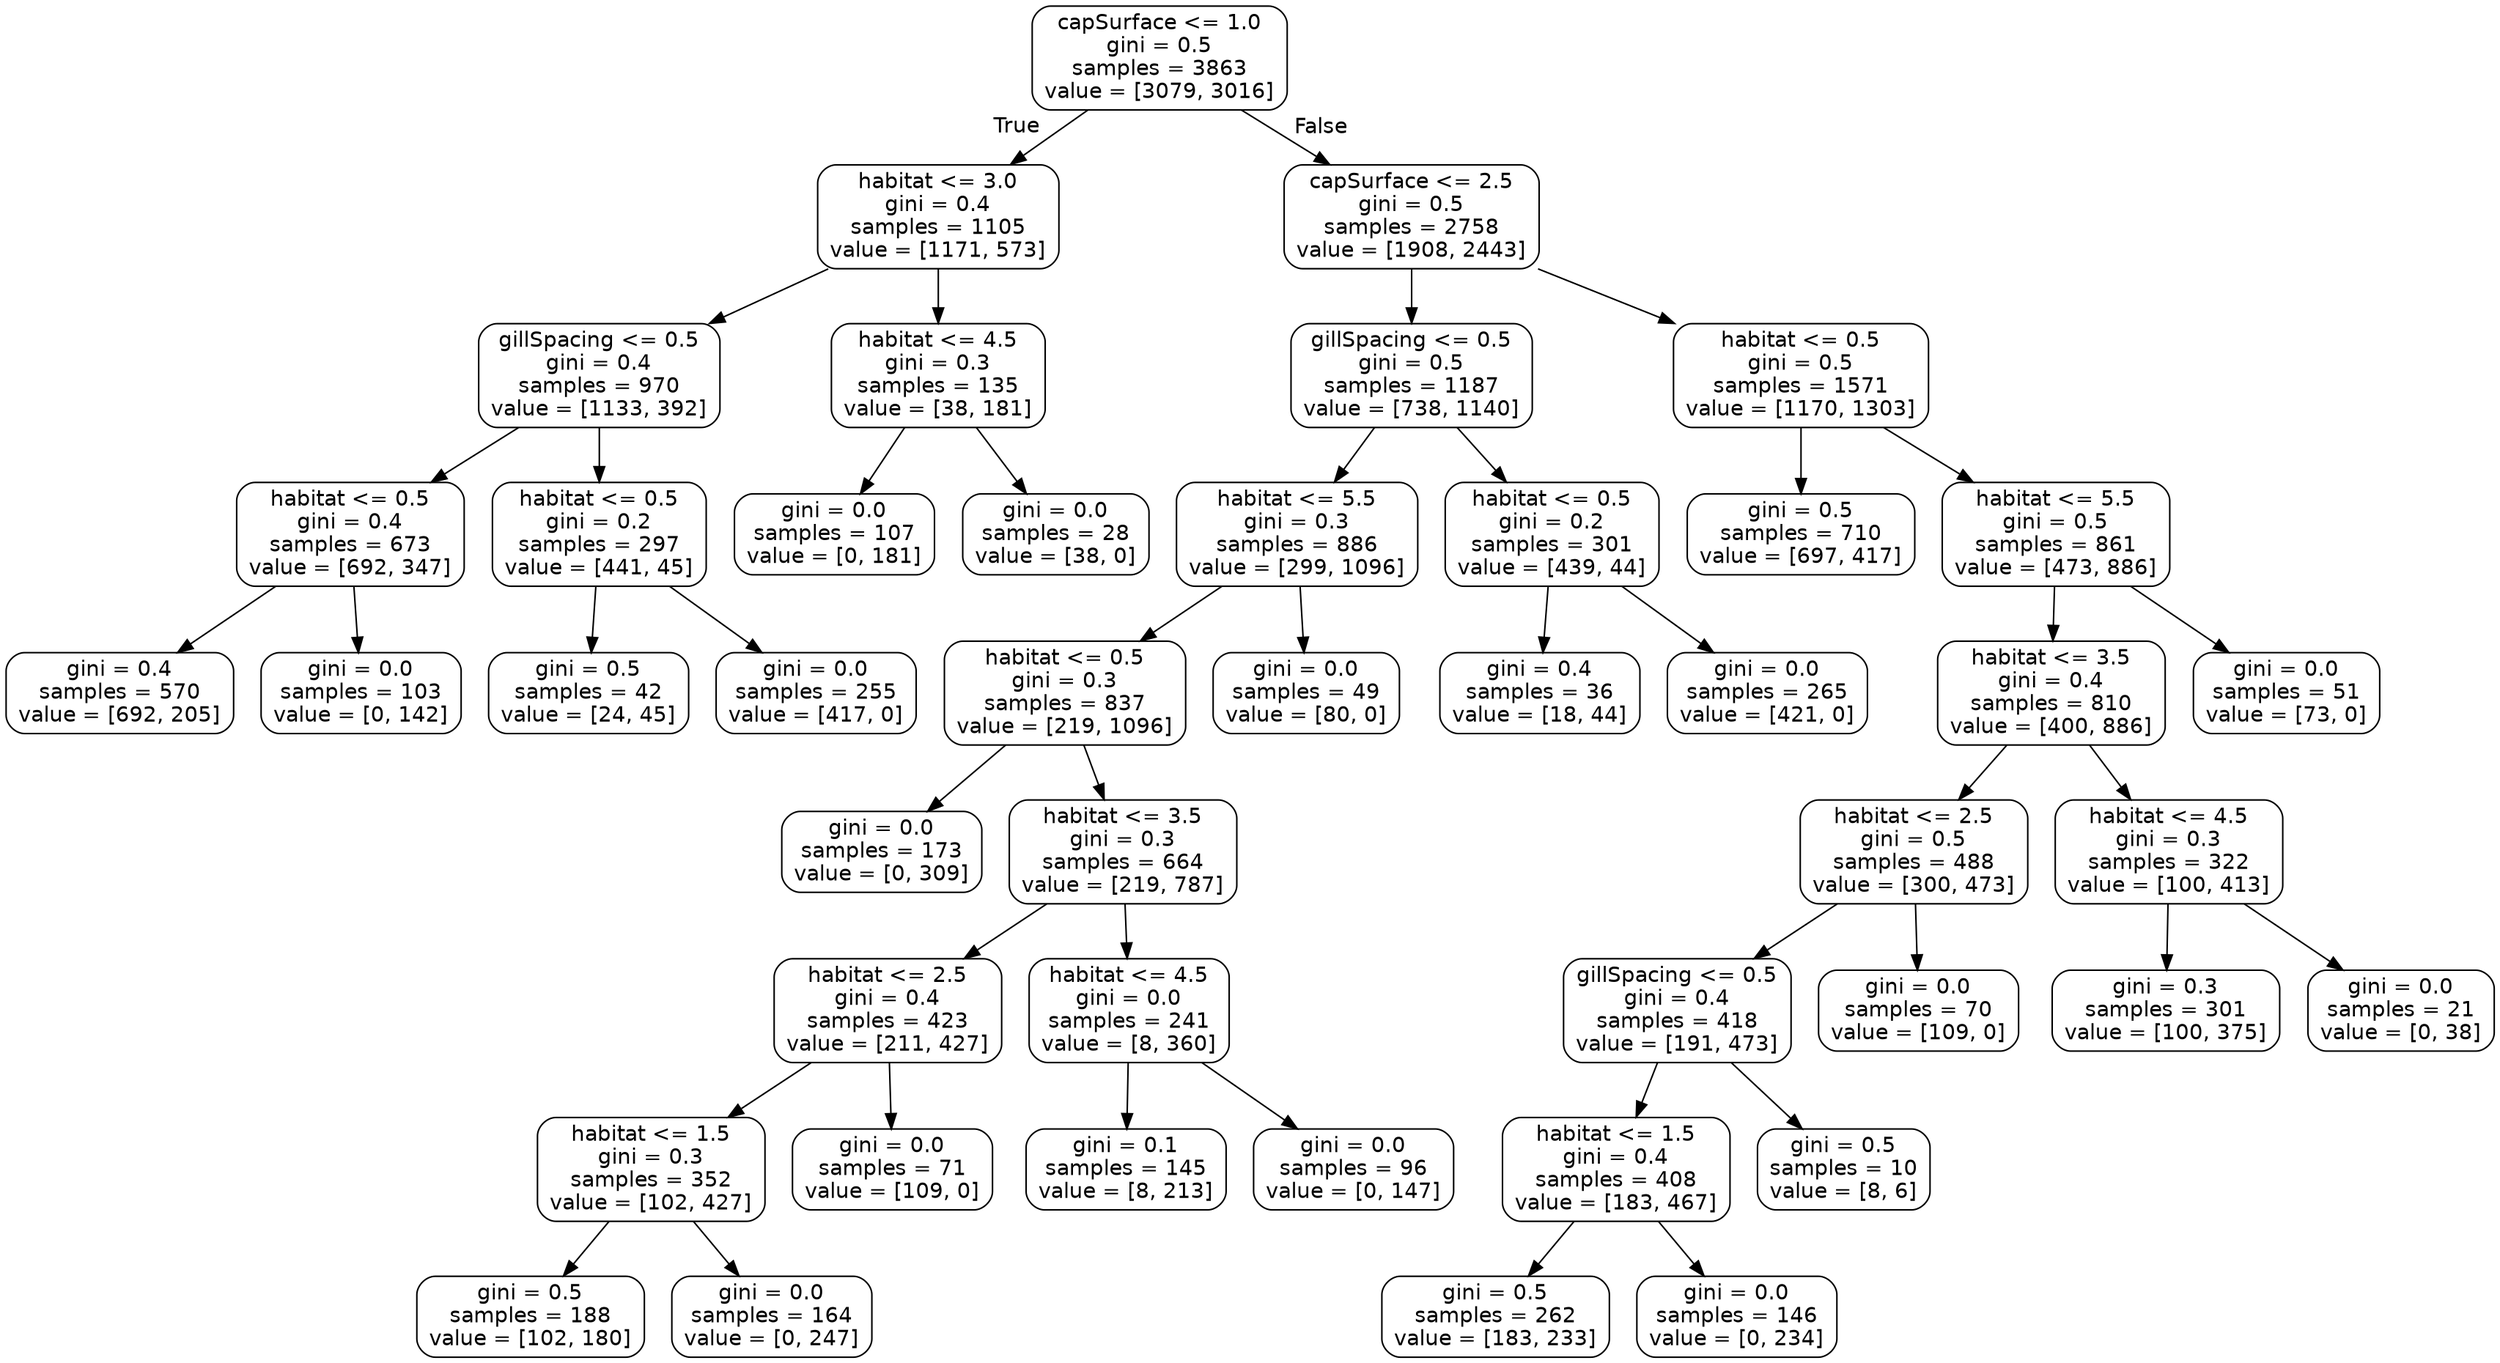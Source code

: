 digraph Tree {
node [shape=box, style="rounded", color="black", fontname="helvetica"] ;
edge [fontname="helvetica"] ;
0 [label="capSurface <= 1.0\ngini = 0.5\nsamples = 3863\nvalue = [3079, 3016]"] ;
1 [label="habitat <= 3.0\ngini = 0.4\nsamples = 1105\nvalue = [1171, 573]"] ;
0 -> 1 [labeldistance=2.5, labelangle=45, headlabel="True"] ;
2 [label="gillSpacing <= 0.5\ngini = 0.4\nsamples = 970\nvalue = [1133, 392]"] ;
1 -> 2 ;
3 [label="habitat <= 0.5\ngini = 0.4\nsamples = 673\nvalue = [692, 347]"] ;
2 -> 3 ;
4 [label="gini = 0.4\nsamples = 570\nvalue = [692, 205]"] ;
3 -> 4 ;
5 [label="gini = 0.0\nsamples = 103\nvalue = [0, 142]"] ;
3 -> 5 ;
6 [label="habitat <= 0.5\ngini = 0.2\nsamples = 297\nvalue = [441, 45]"] ;
2 -> 6 ;
7 [label="gini = 0.5\nsamples = 42\nvalue = [24, 45]"] ;
6 -> 7 ;
8 [label="gini = 0.0\nsamples = 255\nvalue = [417, 0]"] ;
6 -> 8 ;
9 [label="habitat <= 4.5\ngini = 0.3\nsamples = 135\nvalue = [38, 181]"] ;
1 -> 9 ;
10 [label="gini = 0.0\nsamples = 107\nvalue = [0, 181]"] ;
9 -> 10 ;
11 [label="gini = 0.0\nsamples = 28\nvalue = [38, 0]"] ;
9 -> 11 ;
12 [label="capSurface <= 2.5\ngini = 0.5\nsamples = 2758\nvalue = [1908, 2443]"] ;
0 -> 12 [labeldistance=2.5, labelangle=-45, headlabel="False"] ;
13 [label="gillSpacing <= 0.5\ngini = 0.5\nsamples = 1187\nvalue = [738, 1140]"] ;
12 -> 13 ;
14 [label="habitat <= 5.5\ngini = 0.3\nsamples = 886\nvalue = [299, 1096]"] ;
13 -> 14 ;
15 [label="habitat <= 0.5\ngini = 0.3\nsamples = 837\nvalue = [219, 1096]"] ;
14 -> 15 ;
16 [label="gini = 0.0\nsamples = 173\nvalue = [0, 309]"] ;
15 -> 16 ;
17 [label="habitat <= 3.5\ngini = 0.3\nsamples = 664\nvalue = [219, 787]"] ;
15 -> 17 ;
18 [label="habitat <= 2.5\ngini = 0.4\nsamples = 423\nvalue = [211, 427]"] ;
17 -> 18 ;
19 [label="habitat <= 1.5\ngini = 0.3\nsamples = 352\nvalue = [102, 427]"] ;
18 -> 19 ;
20 [label="gini = 0.5\nsamples = 188\nvalue = [102, 180]"] ;
19 -> 20 ;
21 [label="gini = 0.0\nsamples = 164\nvalue = [0, 247]"] ;
19 -> 21 ;
22 [label="gini = 0.0\nsamples = 71\nvalue = [109, 0]"] ;
18 -> 22 ;
23 [label="habitat <= 4.5\ngini = 0.0\nsamples = 241\nvalue = [8, 360]"] ;
17 -> 23 ;
24 [label="gini = 0.1\nsamples = 145\nvalue = [8, 213]"] ;
23 -> 24 ;
25 [label="gini = 0.0\nsamples = 96\nvalue = [0, 147]"] ;
23 -> 25 ;
26 [label="gini = 0.0\nsamples = 49\nvalue = [80, 0]"] ;
14 -> 26 ;
27 [label="habitat <= 0.5\ngini = 0.2\nsamples = 301\nvalue = [439, 44]"] ;
13 -> 27 ;
28 [label="gini = 0.4\nsamples = 36\nvalue = [18, 44]"] ;
27 -> 28 ;
29 [label="gini = 0.0\nsamples = 265\nvalue = [421, 0]"] ;
27 -> 29 ;
30 [label="habitat <= 0.5\ngini = 0.5\nsamples = 1571\nvalue = [1170, 1303]"] ;
12 -> 30 ;
31 [label="gini = 0.5\nsamples = 710\nvalue = [697, 417]"] ;
30 -> 31 ;
32 [label="habitat <= 5.5\ngini = 0.5\nsamples = 861\nvalue = [473, 886]"] ;
30 -> 32 ;
33 [label="habitat <= 3.5\ngini = 0.4\nsamples = 810\nvalue = [400, 886]"] ;
32 -> 33 ;
34 [label="habitat <= 2.5\ngini = 0.5\nsamples = 488\nvalue = [300, 473]"] ;
33 -> 34 ;
35 [label="gillSpacing <= 0.5\ngini = 0.4\nsamples = 418\nvalue = [191, 473]"] ;
34 -> 35 ;
36 [label="habitat <= 1.5\ngini = 0.4\nsamples = 408\nvalue = [183, 467]"] ;
35 -> 36 ;
37 [label="gini = 0.5\nsamples = 262\nvalue = [183, 233]"] ;
36 -> 37 ;
38 [label="gini = 0.0\nsamples = 146\nvalue = [0, 234]"] ;
36 -> 38 ;
39 [label="gini = 0.5\nsamples = 10\nvalue = [8, 6]"] ;
35 -> 39 ;
40 [label="gini = 0.0\nsamples = 70\nvalue = [109, 0]"] ;
34 -> 40 ;
41 [label="habitat <= 4.5\ngini = 0.3\nsamples = 322\nvalue = [100, 413]"] ;
33 -> 41 ;
42 [label="gini = 0.3\nsamples = 301\nvalue = [100, 375]"] ;
41 -> 42 ;
43 [label="gini = 0.0\nsamples = 21\nvalue = [0, 38]"] ;
41 -> 43 ;
44 [label="gini = 0.0\nsamples = 51\nvalue = [73, 0]"] ;
32 -> 44 ;
}
